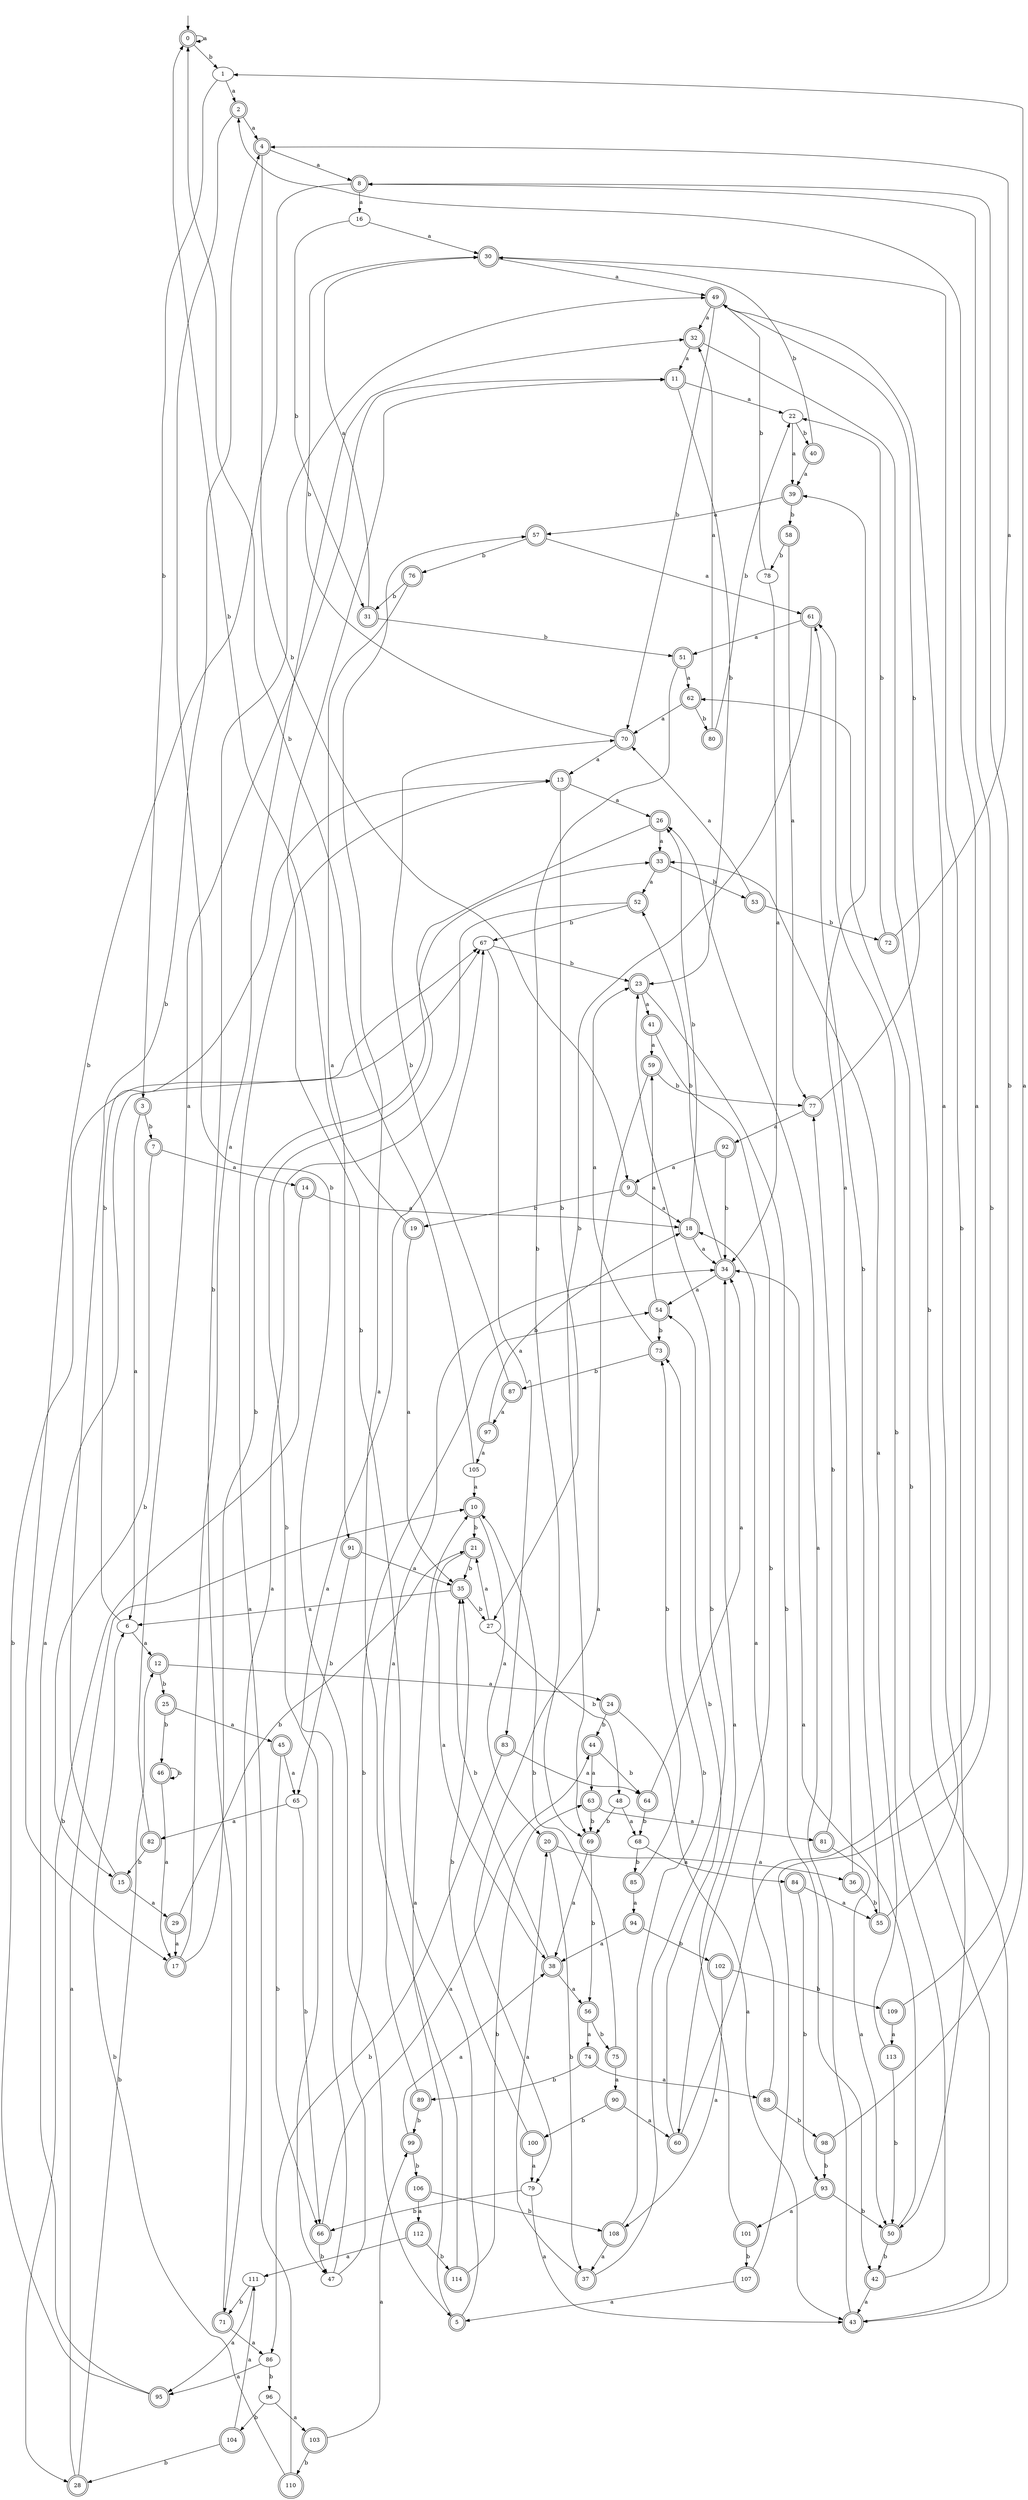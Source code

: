 digraph RandomDFA {
  __start0 [label="", shape=none];
  __start0 -> 0 [label=""];
  0 [shape=circle] [shape=doublecircle]
  0 -> 0 [label="a"]
  0 -> 1 [label="b"]
  1
  1 -> 2 [label="a"]
  1 -> 3 [label="b"]
  2 [shape=doublecircle]
  2 -> 4 [label="a"]
  2 -> 5 [label="b"]
  3 [shape=doublecircle]
  3 -> 6 [label="a"]
  3 -> 7 [label="b"]
  4 [shape=doublecircle]
  4 -> 8 [label="a"]
  4 -> 9 [label="b"]
  5 [shape=doublecircle]
  5 -> 10 [label="a"]
  5 -> 11 [label="b"]
  6
  6 -> 12 [label="a"]
  6 -> 13 [label="b"]
  7 [shape=doublecircle]
  7 -> 14 [label="a"]
  7 -> 15 [label="b"]
  8 [shape=doublecircle]
  8 -> 16 [label="a"]
  8 -> 17 [label="b"]
  9 [shape=doublecircle]
  9 -> 18 [label="a"]
  9 -> 19 [label="b"]
  10 [shape=doublecircle]
  10 -> 20 [label="a"]
  10 -> 21 [label="b"]
  11 [shape=doublecircle]
  11 -> 22 [label="a"]
  11 -> 23 [label="b"]
  12 [shape=doublecircle]
  12 -> 24 [label="a"]
  12 -> 25 [label="b"]
  13 [shape=doublecircle]
  13 -> 26 [label="a"]
  13 -> 27 [label="b"]
  14 [shape=doublecircle]
  14 -> 18 [label="a"]
  14 -> 28 [label="b"]
  15 [shape=doublecircle]
  15 -> 29 [label="a"]
  15 -> 4 [label="b"]
  16
  16 -> 30 [label="a"]
  16 -> 31 [label="b"]
  17 [shape=doublecircle]
  17 -> 32 [label="a"]
  17 -> 33 [label="b"]
  18 [shape=doublecircle]
  18 -> 34 [label="a"]
  18 -> 26 [label="b"]
  19 [shape=doublecircle]
  19 -> 35 [label="a"]
  19 -> 0 [label="b"]
  20 [shape=doublecircle]
  20 -> 36 [label="a"]
  20 -> 37 [label="b"]
  21 [shape=doublecircle]
  21 -> 38 [label="a"]
  21 -> 35 [label="b"]
  22
  22 -> 39 [label="a"]
  22 -> 40 [label="b"]
  23 [shape=doublecircle]
  23 -> 41 [label="a"]
  23 -> 42 [label="b"]
  24 [shape=doublecircle]
  24 -> 43 [label="a"]
  24 -> 44 [label="b"]
  25 [shape=doublecircle]
  25 -> 45 [label="a"]
  25 -> 46 [label="b"]
  26 [shape=doublecircle]
  26 -> 33 [label="a"]
  26 -> 47 [label="b"]
  27
  27 -> 21 [label="a"]
  27 -> 48 [label="b"]
  28 [shape=doublecircle]
  28 -> 10 [label="a"]
  28 -> 12 [label="b"]
  29 [shape=doublecircle]
  29 -> 17 [label="a"]
  29 -> 21 [label="b"]
  30 [shape=doublecircle]
  30 -> 49 [label="a"]
  30 -> 50 [label="b"]
  31 [shape=doublecircle]
  31 -> 30 [label="a"]
  31 -> 51 [label="b"]
  32 [shape=doublecircle]
  32 -> 11 [label="a"]
  32 -> 43 [label="b"]
  33 [shape=doublecircle]
  33 -> 52 [label="a"]
  33 -> 53 [label="b"]
  34 [shape=doublecircle]
  34 -> 54 [label="a"]
  34 -> 52 [label="b"]
  35 [shape=doublecircle]
  35 -> 6 [label="a"]
  35 -> 27 [label="b"]
  36 [shape=doublecircle]
  36 -> 39 [label="a"]
  36 -> 55 [label="b"]
  37 [shape=doublecircle]
  37 -> 20 [label="a"]
  37 -> 23 [label="b"]
  38 [shape=doublecircle]
  38 -> 56 [label="a"]
  38 -> 35 [label="b"]
  39 [shape=doublecircle]
  39 -> 57 [label="a"]
  39 -> 58 [label="b"]
  40 [shape=doublecircle]
  40 -> 39 [label="a"]
  40 -> 30 [label="b"]
  41 [shape=doublecircle]
  41 -> 59 [label="a"]
  41 -> 60 [label="b"]
  42 [shape=doublecircle]
  42 -> 43 [label="a"]
  42 -> 61 [label="b"]
  43 [shape=doublecircle]
  43 -> 26 [label="a"]
  43 -> 62 [label="b"]
  44 [shape=doublecircle]
  44 -> 63 [label="a"]
  44 -> 64 [label="b"]
  45 [shape=doublecircle]
  45 -> 65 [label="a"]
  45 -> 66 [label="b"]
  46 [shape=doublecircle]
  46 -> 17 [label="a"]
  46 -> 46 [label="b"]
  47
  47 -> 67 [label="a"]
  47 -> 54 [label="b"]
  48
  48 -> 68 [label="a"]
  48 -> 69 [label="b"]
  49 [shape=doublecircle]
  49 -> 32 [label="a"]
  49 -> 70 [label="b"]
  50 [shape=doublecircle]
  50 -> 34 [label="a"]
  50 -> 42 [label="b"]
  51 [shape=doublecircle]
  51 -> 62 [label="a"]
  51 -> 69 [label="b"]
  52 [shape=doublecircle]
  52 -> 71 [label="a"]
  52 -> 67 [label="b"]
  53 [shape=doublecircle]
  53 -> 70 [label="a"]
  53 -> 72 [label="b"]
  54 [shape=doublecircle]
  54 -> 59 [label="a"]
  54 -> 73 [label="b"]
  55 [shape=doublecircle]
  55 -> 49 [label="a"]
  55 -> 61 [label="b"]
  56 [shape=doublecircle]
  56 -> 74 [label="a"]
  56 -> 75 [label="b"]
  57 [shape=doublecircle]
  57 -> 61 [label="a"]
  57 -> 76 [label="b"]
  58 [shape=doublecircle]
  58 -> 77 [label="a"]
  58 -> 78 [label="b"]
  59 [shape=doublecircle]
  59 -> 79 [label="a"]
  59 -> 77 [label="b"]
  60 [shape=doublecircle]
  60 -> 2 [label="a"]
  60 -> 54 [label="b"]
  61 [shape=doublecircle]
  61 -> 51 [label="a"]
  61 -> 69 [label="b"]
  62 [shape=doublecircle]
  62 -> 70 [label="a"]
  62 -> 80 [label="b"]
  63 [shape=doublecircle]
  63 -> 81 [label="a"]
  63 -> 69 [label="b"]
  64 [shape=doublecircle]
  64 -> 34 [label="a"]
  64 -> 68 [label="b"]
  65
  65 -> 82 [label="a"]
  65 -> 66 [label="b"]
  66 [shape=doublecircle]
  66 -> 44 [label="a"]
  66 -> 47 [label="b"]
  67
  67 -> 83 [label="a"]
  67 -> 23 [label="b"]
  68
  68 -> 84 [label="a"]
  68 -> 85 [label="b"]
  69 [shape=doublecircle]
  69 -> 38 [label="a"]
  69 -> 56 [label="b"]
  70 [shape=doublecircle]
  70 -> 13 [label="a"]
  70 -> 30 [label="b"]
  71 [shape=doublecircle]
  71 -> 86 [label="a"]
  71 -> 49 [label="b"]
  72 [shape=doublecircle]
  72 -> 4 [label="a"]
  72 -> 22 [label="b"]
  73 [shape=doublecircle]
  73 -> 23 [label="a"]
  73 -> 87 [label="b"]
  74 [shape=doublecircle]
  74 -> 88 [label="a"]
  74 -> 89 [label="b"]
  75 [shape=doublecircle]
  75 -> 90 [label="a"]
  75 -> 10 [label="b"]
  76 [shape=doublecircle]
  76 -> 91 [label="a"]
  76 -> 31 [label="b"]
  77 [shape=doublecircle]
  77 -> 92 [label="a"]
  77 -> 49 [label="b"]
  78
  78 -> 34 [label="a"]
  78 -> 49 [label="b"]
  79
  79 -> 43 [label="a"]
  79 -> 66 [label="b"]
  80 [shape=doublecircle]
  80 -> 32 [label="a"]
  80 -> 22 [label="b"]
  81 [shape=doublecircle]
  81 -> 50 [label="a"]
  81 -> 77 [label="b"]
  82 [shape=doublecircle]
  82 -> 11 [label="a"]
  82 -> 15 [label="b"]
  83 [shape=doublecircle]
  83 -> 64 [label="a"]
  83 -> 86 [label="b"]
  84 [shape=doublecircle]
  84 -> 55 [label="a"]
  84 -> 93 [label="b"]
  85 [shape=doublecircle]
  85 -> 94 [label="a"]
  85 -> 73 [label="b"]
  86
  86 -> 95 [label="a"]
  86 -> 96 [label="b"]
  87 [shape=doublecircle]
  87 -> 97 [label="a"]
  87 -> 70 [label="b"]
  88 [shape=doublecircle]
  88 -> 18 [label="a"]
  88 -> 98 [label="b"]
  89 [shape=doublecircle]
  89 -> 34 [label="a"]
  89 -> 99 [label="b"]
  90 [shape=doublecircle]
  90 -> 60 [label="a"]
  90 -> 100 [label="b"]
  91 [shape=doublecircle]
  91 -> 35 [label="a"]
  91 -> 65 [label="b"]
  92 [shape=doublecircle]
  92 -> 9 [label="a"]
  92 -> 34 [label="b"]
  93 [shape=doublecircle]
  93 -> 101 [label="a"]
  93 -> 50 [label="b"]
  94 [shape=doublecircle]
  94 -> 38 [label="a"]
  94 -> 102 [label="b"]
  95 [shape=doublecircle]
  95 -> 67 [label="a"]
  95 -> 67 [label="b"]
  96
  96 -> 103 [label="a"]
  96 -> 104 [label="b"]
  97 [shape=doublecircle]
  97 -> 105 [label="a"]
  97 -> 18 [label="b"]
  98 [shape=doublecircle]
  98 -> 1 [label="a"]
  98 -> 93 [label="b"]
  99 [shape=doublecircle]
  99 -> 38 [label="a"]
  99 -> 106 [label="b"]
  100 [shape=doublecircle]
  100 -> 79 [label="a"]
  100 -> 35 [label="b"]
  101 [shape=doublecircle]
  101 -> 34 [label="a"]
  101 -> 107 [label="b"]
  102 [shape=doublecircle]
  102 -> 108 [label="a"]
  102 -> 109 [label="b"]
  103 [shape=doublecircle]
  103 -> 99 [label="a"]
  103 -> 110 [label="b"]
  104 [shape=doublecircle]
  104 -> 111 [label="a"]
  104 -> 28 [label="b"]
  105
  105 -> 10 [label="a"]
  105 -> 0 [label="b"]
  106 [shape=doublecircle]
  106 -> 112 [label="a"]
  106 -> 108 [label="b"]
  107 [shape=doublecircle]
  107 -> 5 [label="a"]
  107 -> 8 [label="b"]
  108 [shape=doublecircle]
  108 -> 37 [label="a"]
  108 -> 73 [label="b"]
  109 [shape=doublecircle]
  109 -> 113 [label="a"]
  109 -> 8 [label="b"]
  110 [shape=doublecircle]
  110 -> 13 [label="a"]
  110 -> 6 [label="b"]
  111
  111 -> 95 [label="a"]
  111 -> 71 [label="b"]
  112 [shape=doublecircle]
  112 -> 111 [label="a"]
  112 -> 114 [label="b"]
  113 [shape=doublecircle]
  113 -> 33 [label="a"]
  113 -> 50 [label="b"]
  114 [shape=doublecircle]
  114 -> 57 [label="a"]
  114 -> 63 [label="b"]
}
